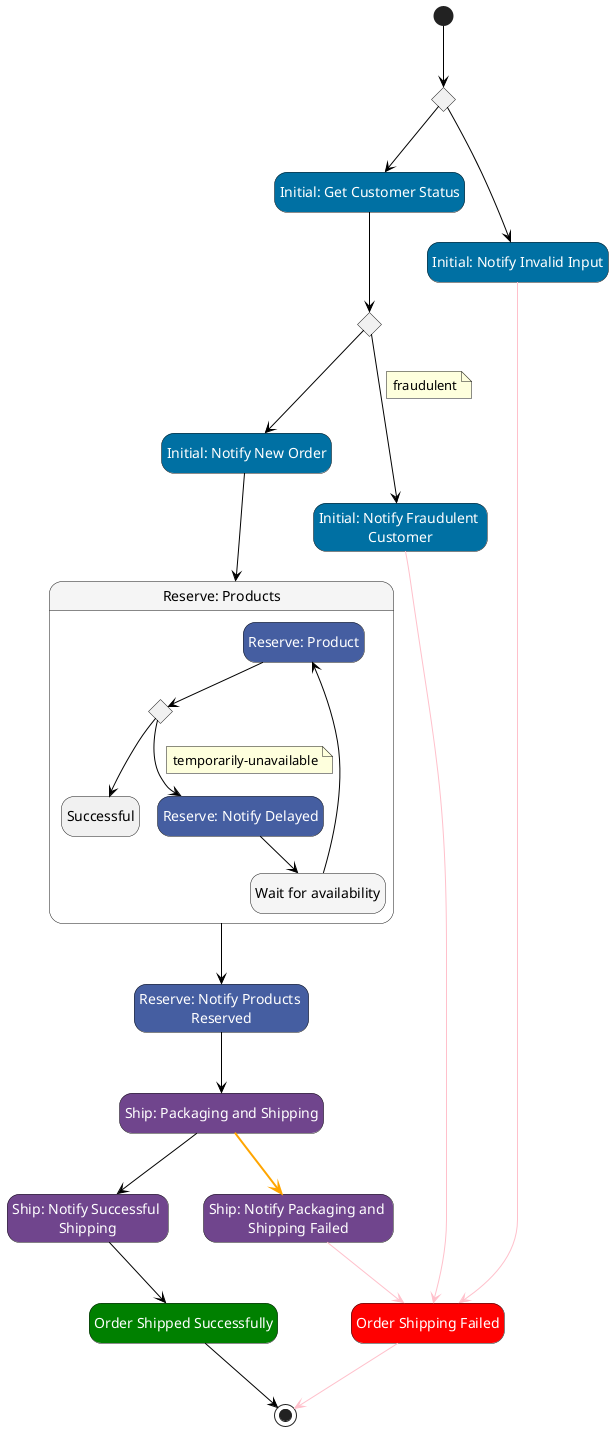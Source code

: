 @startuml
hide empty description
skinparam ArrowColor #black
skinparam state {

    BackgroundColor<<Choice>> #whitesmoke
    FontColor<<Choice>> automatic

    BackgroundColor<<aslFail>> #red
    FontColor<<aslFail>> automatic

    BackgroundColor<<aslMap>> #whitesmoke

    BackgroundColor<<aslSucceed>> #green
    FontColor<<aslSucceed>> automatic

    BackgroundColor<<aslTask>> #lightblue
    FontColor<<aslTask>> automatic

    BackgroundColor<<aslWait>> #whitesmoke
    FontColor<<aslWait>> automatic
    BackgroundColor<<Compensate>> #orange
    FontColor<<CustomStyle0>> automatic
    BackgroundColor<<CustomStyle0>> #0070a3
    FontColor<<CustomStyle1>> automatic
    BackgroundColor<<CustomStyle1>> #455ea1
    FontColor<<CustomStyle2>> automatic
    BackgroundColor<<CustomStyle2>> #70458d
}
state "Initial: Validate Input" as state1<<Choice>>
state "Initial: Get Customer Status" as state2<<CustomStyle0>>
state "Do Fraud Check" as state3<<Choice>>
state "Initial: Notify New Order" as state4<<CustomStyle0>>
state "Reserve: Products" as state5<<aslMap>> {
state "Reserve: Product" as state14<<CustomStyle1>>
state "Choice" as state15<<Choice>>
state "Successful" as state16<<aslSucceedLocal>>
state "Reserve: Notify Delayed" as state17<<CustomStyle1>>
state "Wait for availability" as state18<<aslWait>>
}
state "Reserve: Notify Products \nReserved" as state6<<CustomStyle1>>
state "Ship: Packaging and Shipping" as state7<<CustomStyle2>>
state "Ship: Notify Successful \nShipping" as state8<<CustomStyle2>>
state "Ship: Notify Packaging and \nShipping Failed" as state9<<CustomStyle2>>
state "Initial: Notify Fraudulent \nCustomer" as state10<<CustomStyle0>>
state "Order Shipping Failed" as state11<<aslFail>>
state "Order Shipped Successfully" as state12<<aslSucceed>>
state "Initial: Notify Invalid Input" as state13<<CustomStyle0>>
[*] --> state1
state1 --> state13
state1 --> state2
state2 --> state3
state3 --> state10
note on link
fraudulent
end note
state3 --> state4
state4 --> state5
state5 --> state6
state6 --> state7
state7 --> state8
state7 -[bold,#orange]-> state9
state8 --> state12
state9 -[#pink]-> state11
state10 -[#pink]-> state11
state11 -[#pink]-> [*]
state12 --> [*]
state13 -[#pink]-> state11
state14 --> state15
state15 --> state17
note on link
temporarily-unavailable
end note
state15 --> state16
state17 --> state18
state18 --> state14
@enduml
